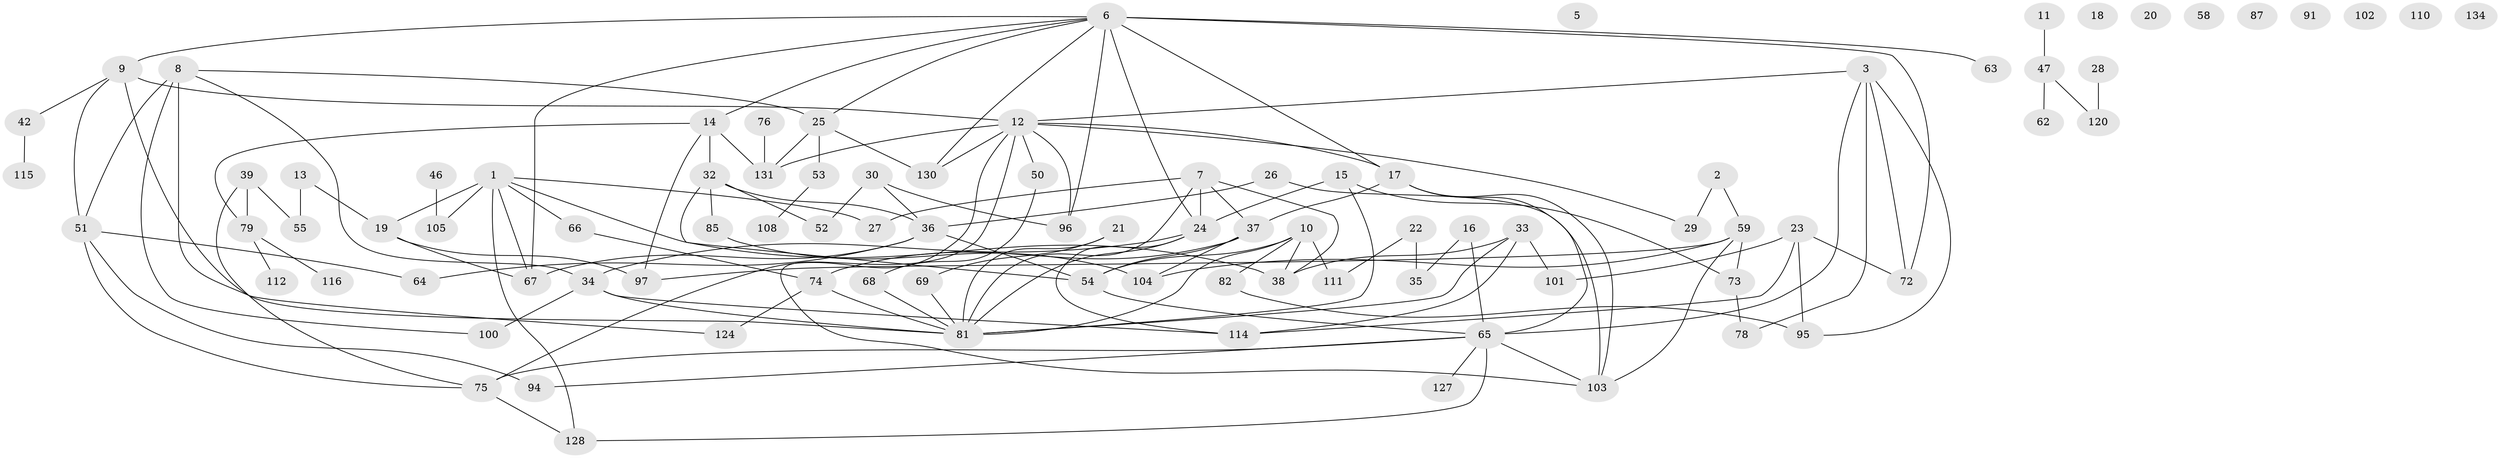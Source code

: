// original degree distribution, {6: 0.014814814814814815, 2: 0.2962962962962963, 3: 0.22962962962962963, 0: 0.05925925925925926, 5: 0.06666666666666667, 4: 0.16296296296296298, 1: 0.13333333333333333, 7: 0.014814814814814815, 8: 0.022222222222222223}
// Generated by graph-tools (version 1.1) at 2025/41/03/06/25 10:41:25]
// undirected, 92 vertices, 139 edges
graph export_dot {
graph [start="1"]
  node [color=gray90,style=filled];
  1 [super="+4"];
  2;
  3 [super="+56"];
  5;
  6 [super="+57"];
  7 [super="+133"];
  8 [super="+70"];
  9 [super="+45"];
  10 [super="+84"];
  11;
  12 [super="+80"];
  13 [super="+90"];
  14 [super="+119"];
  15 [super="+123"];
  16;
  17 [super="+113"];
  18;
  19 [super="+77"];
  20 [super="+44"];
  21 [super="+41"];
  22;
  23 [super="+132"];
  24 [super="+93"];
  25 [super="+60"];
  26;
  27 [super="+92"];
  28;
  29;
  30 [super="+31"];
  32 [super="+98"];
  33 [super="+109"];
  34 [super="+43"];
  35 [super="+49"];
  36 [super="+40"];
  37 [super="+61"];
  38 [super="+99"];
  39 [super="+129"];
  42 [super="+48"];
  46;
  47 [super="+88"];
  50;
  51 [super="+71"];
  52;
  53;
  54 [super="+107"];
  55;
  58;
  59 [super="+118"];
  62;
  63;
  64;
  65 [super="+83"];
  66;
  67 [super="+86"];
  68;
  69;
  72;
  73;
  74 [super="+125"];
  75 [super="+135"];
  76;
  78;
  79;
  81 [super="+117"];
  82 [super="+89"];
  85;
  87;
  91;
  94;
  95;
  96;
  97;
  100 [super="+122"];
  101;
  102;
  103 [super="+106"];
  104 [super="+121"];
  105;
  108;
  110;
  111;
  112;
  114 [super="+126"];
  115;
  116;
  120;
  124;
  127;
  128;
  130;
  131;
  134;
  1 -- 27;
  1 -- 66;
  1 -- 105;
  1 -- 128;
  1 -- 19;
  1 -- 38;
  1 -- 67;
  2 -- 29;
  2 -- 59;
  3 -- 65;
  3 -- 72;
  3 -- 12;
  3 -- 78;
  3 -- 95;
  6 -- 9;
  6 -- 63;
  6 -- 24;
  6 -- 96;
  6 -- 130;
  6 -- 72;
  6 -- 14;
  6 -- 17 [weight=2];
  6 -- 25;
  6 -- 67;
  7 -- 24 [weight=2];
  7 -- 27;
  7 -- 37;
  7 -- 81;
  7 -- 38;
  8 -- 25;
  8 -- 124;
  8 -- 100;
  8 -- 51;
  8 -- 34;
  9 -- 12;
  9 -- 42;
  9 -- 81;
  9 -- 51;
  10 -- 81;
  10 -- 111;
  10 -- 82;
  10 -- 54;
  10 -- 38;
  11 -- 47;
  12 -- 50;
  12 -- 131;
  12 -- 96;
  12 -- 130;
  12 -- 103;
  12 -- 75;
  12 -- 29;
  12 -- 17;
  13 -- 55;
  13 -- 19;
  14 -- 32;
  14 -- 131;
  14 -- 97;
  14 -- 79;
  15 -- 24;
  15 -- 73;
  15 -- 81;
  16 -- 35;
  16 -- 65;
  17 -- 65 [weight=2];
  17 -- 37;
  17 -- 103;
  19 -- 67;
  19 -- 97 [weight=2];
  21 -- 69;
  21 -- 81;
  22 -- 35;
  22 -- 111;
  23 -- 72;
  23 -- 101;
  23 -- 114;
  23 -- 95;
  24 -- 34 [weight=2];
  24 -- 81;
  24 -- 114;
  25 -- 130;
  25 -- 131;
  25 -- 53;
  26 -- 36;
  26 -- 103;
  28 -- 120;
  30 -- 96;
  30 -- 36;
  30 -- 52;
  32 -- 52;
  32 -- 36;
  32 -- 85;
  32 -- 54;
  33 -- 38;
  33 -- 81;
  33 -- 101;
  33 -- 114;
  34 -- 81;
  34 -- 114;
  34 -- 100;
  36 -- 64;
  36 -- 54;
  36 -- 67;
  37 -- 104;
  37 -- 74;
  37 -- 54;
  39 -- 55;
  39 -- 79;
  39 -- 75;
  42 -- 115;
  46 -- 105;
  47 -- 62;
  47 -- 120;
  50 -- 68;
  51 -- 64;
  51 -- 94;
  51 -- 75;
  53 -- 108;
  54 -- 65;
  59 -- 103;
  59 -- 97;
  59 -- 104;
  59 -- 73;
  65 -- 127;
  65 -- 128;
  65 -- 103;
  65 -- 94;
  65 -- 75;
  66 -- 74;
  68 -- 81;
  69 -- 81;
  73 -- 78;
  74 -- 81;
  74 -- 124;
  75 -- 128;
  76 -- 131;
  79 -- 112;
  79 -- 116;
  82 -- 95;
  85 -- 104;
}
